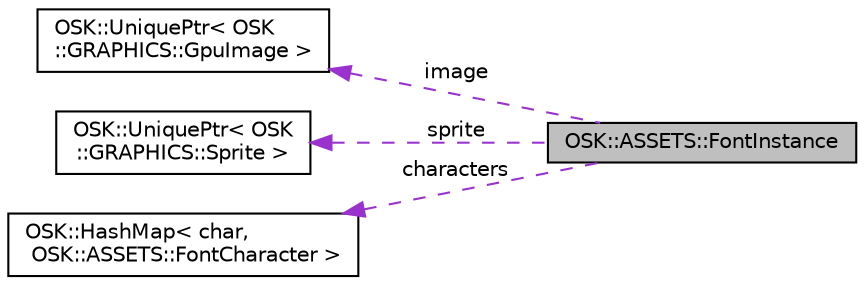 digraph "OSK::ASSETS::FontInstance"
{
 // LATEX_PDF_SIZE
  edge [fontname="Helvetica",fontsize="10",labelfontname="Helvetica",labelfontsize="10"];
  node [fontname="Helvetica",fontsize="10",shape=record];
  rankdir="LR";
  Node1 [label="OSK::ASSETS::FontInstance",height=0.2,width=0.4,color="black", fillcolor="grey75", style="filled", fontcolor="black",tooltip="Representa una fuente que ha sido generada con un tamaño específico. Cada tamaño de fuente tendrá su ..."];
  Node2 -> Node1 [dir="back",color="darkorchid3",fontsize="10",style="dashed",label=" image" ,fontname="Helvetica"];
  Node2 [label="OSK::UniquePtr\< OSK\l::GRAPHICS::GpuImage \>",height=0.2,width=0.4,color="black", fillcolor="white", style="filled",URL="$class_o_s_k_1_1_unique_ptr.html",tooltip=" "];
  Node3 -> Node1 [dir="back",color="darkorchid3",fontsize="10",style="dashed",label=" sprite" ,fontname="Helvetica"];
  Node3 [label="OSK::UniquePtr\< OSK\l::GRAPHICS::Sprite \>",height=0.2,width=0.4,color="black", fillcolor="white", style="filled",URL="$class_o_s_k_1_1_unique_ptr.html",tooltip=" "];
  Node4 -> Node1 [dir="back",color="darkorchid3",fontsize="10",style="dashed",label=" characters" ,fontname="Helvetica"];
  Node4 [label="OSK::HashMap\< char,\l OSK::ASSETS::FontCharacter \>",height=0.2,width=0.4,color="black", fillcolor="white", style="filled",URL="$class_o_s_k_1_1_hash_map.html",tooltip=" "];
}
